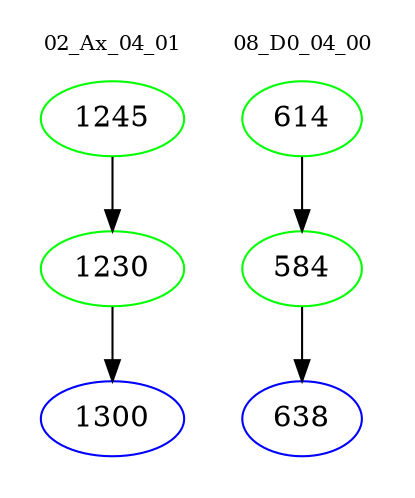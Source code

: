 digraph{
subgraph cluster_0 {
color = white
label = "02_Ax_04_01";
fontsize=10;
T0_1245 [label="1245", color="green"]
T0_1245 -> T0_1230 [color="black"]
T0_1230 [label="1230", color="green"]
T0_1230 -> T0_1300 [color="black"]
T0_1300 [label="1300", color="blue"]
}
subgraph cluster_1 {
color = white
label = "08_D0_04_00";
fontsize=10;
T1_614 [label="614", color="green"]
T1_614 -> T1_584 [color="black"]
T1_584 [label="584", color="green"]
T1_584 -> T1_638 [color="black"]
T1_638 [label="638", color="blue"]
}
}
